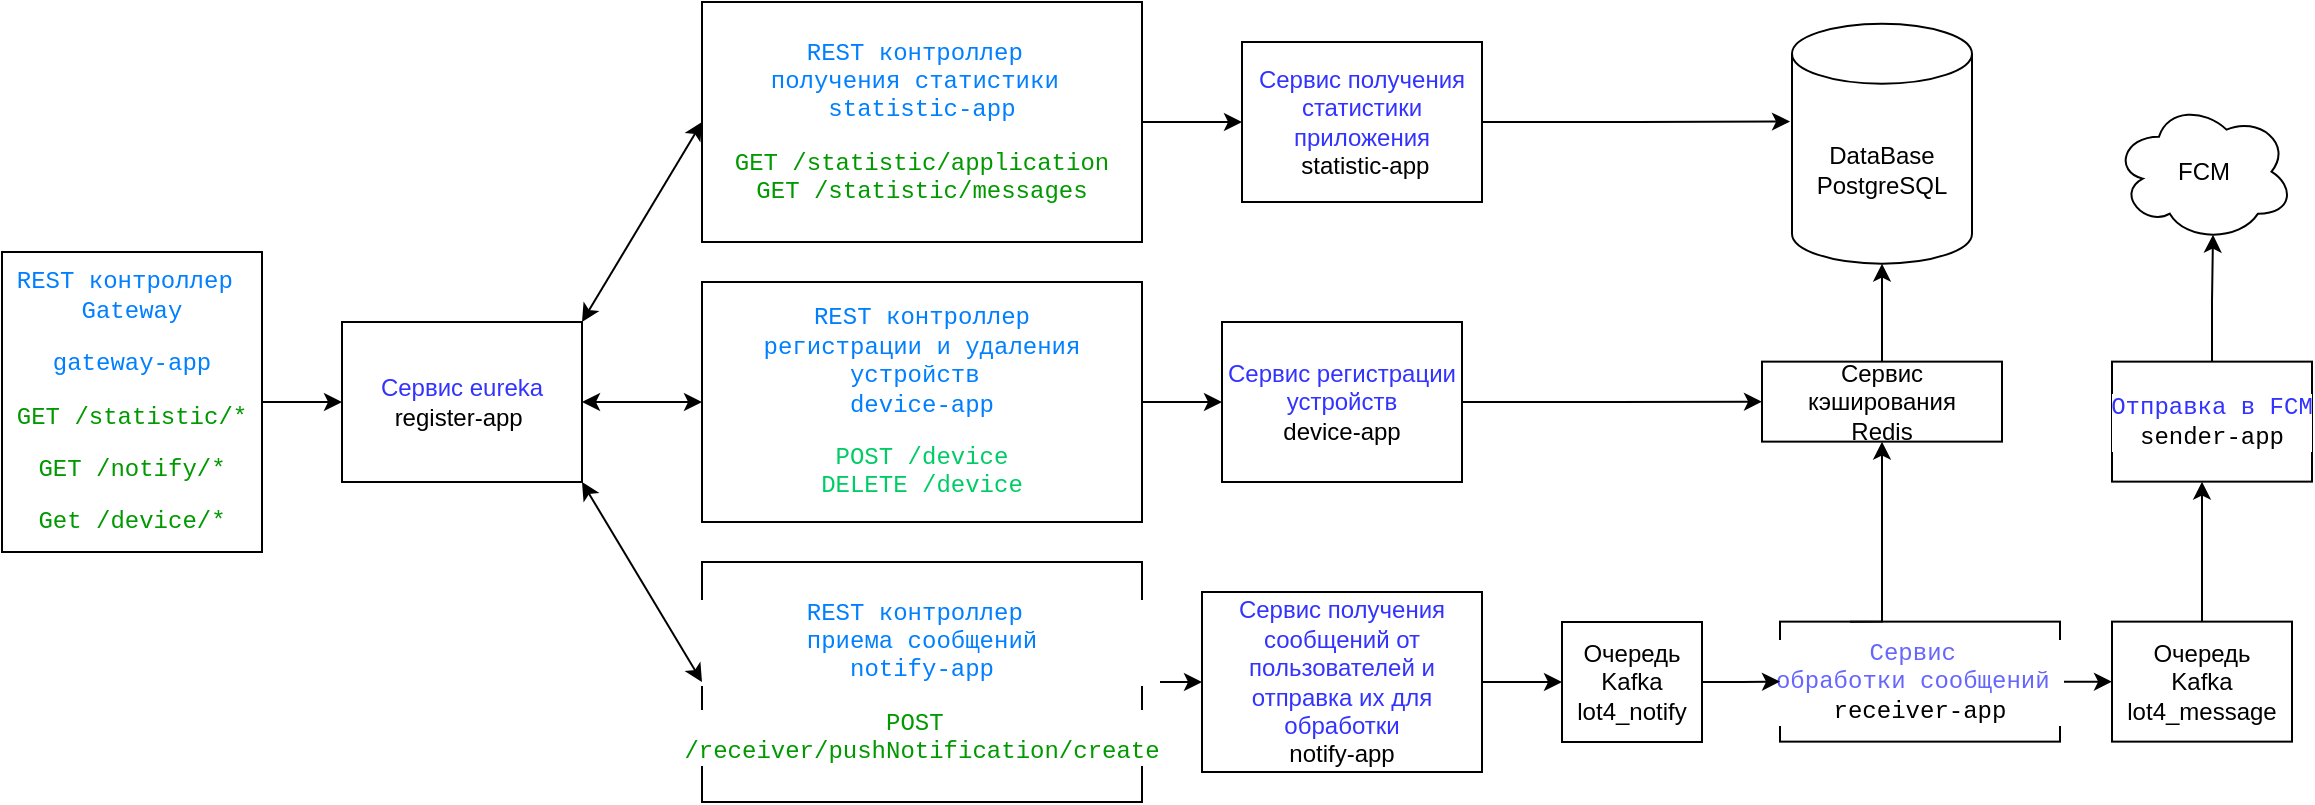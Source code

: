 <mxfile version="14.6.7" type="device"><diagram id="zj5fAGoZdOq80Qvob-hJ" name="Page-1"><mxGraphModel dx="1808" dy="493" grid="1" gridSize="10" guides="1" tooltips="1" connect="1" arrows="1" fold="1" page="1" pageScale="1" pageWidth="827" pageHeight="1169" math="0" shadow="0"><root><mxCell id="0"/><mxCell id="1" parent="0"/><mxCell id="uxsFc1gbScg4FwBdHn-9-20" style="edgeStyle=orthogonalEdgeStyle;rounded=0;orthogonalLoop=1;jettySize=auto;html=1;exitX=1;exitY=0.5;exitDx=0;exitDy=0;entryX=0;entryY=0.5;entryDx=0;entryDy=0;" parent="1" source="Y20BvaS0R0e5gFIZP9N3-3" target="uxsFc1gbScg4FwBdHn-9-8" edge="1"><mxGeometry relative="1" as="geometry"/></mxCell><mxCell id="Y20BvaS0R0e5gFIZP9N3-3" value="&lt;pre style=&quot;background-color: rgb(255 , 255 , 255) ; font-family: &amp;#34;liberation mono&amp;#34; , monospace&quot;&gt;&lt;font color=&quot;#007fff&quot;&gt;REST контроллер&lt;br&gt;регистрации и удаления&lt;br&gt;устройств &lt;br&gt;device-app&lt;/font&gt;&lt;/pre&gt;&lt;pre style=&quot;background-color: rgb(255 , 255 , 255) ; font-family: &amp;#34;liberation mono&amp;#34; , monospace&quot;&gt;&lt;pre style=&quot;font-family: &amp;#34;liberation mono&amp;#34; , monospace&quot;&gt;&lt;font color=&quot;#00cc66&quot;&gt;POST /device&lt;br/&gt;DELETE /device&lt;/font&gt;&lt;/pre&gt;&lt;/pre&gt;" style="rounded=0;whiteSpace=wrap;html=1;" parent="1" vertex="1"><mxGeometry x="-300" y="180" width="220" height="120" as="geometry"/></mxCell><mxCell id="uxsFc1gbScg4FwBdHn-9-11" style="edgeStyle=orthogonalEdgeStyle;rounded=0;orthogonalLoop=1;jettySize=auto;html=1;exitX=1;exitY=0.5;exitDx=0;exitDy=0;entryX=0;entryY=0.5;entryDx=0;entryDy=0;" parent="1" source="Y20BvaS0R0e5gFIZP9N3-4" target="Y20BvaS0R0e5gFIZP9N3-15" edge="1"><mxGeometry relative="1" as="geometry"/></mxCell><mxCell id="Y20BvaS0R0e5gFIZP9N3-4" value="&lt;pre style=&quot;background-color: rgb(255 , 255 , 255) ; font-family: &amp;#34;liberation mono&amp;#34; , monospace&quot;&gt;&lt;font color=&quot;#6666ff&quot;&gt;Сервис &lt;br&gt;обработки сообщений&lt;/font&gt;&lt;font color=&quot;#007fff&quot;&gt; &lt;br&gt;&lt;/font&gt;receiver-app&lt;/pre&gt;" style="rounded=0;whiteSpace=wrap;html=1;" parent="1" vertex="1"><mxGeometry x="239" y="349.82" width="140" height="60" as="geometry"/></mxCell><mxCell id="Y20BvaS0R0e5gFIZP9N3-5" value="DataBase&lt;br&gt;PostgreSQL" style="shape=cylinder3;whiteSpace=wrap;html=1;boundedLbl=1;backgroundOutline=1;size=15;" parent="1" vertex="1"><mxGeometry x="245" y="50.82" width="90" height="120" as="geometry"/></mxCell><mxCell id="uxsFc1gbScg4FwBdHn-9-12" style="edgeStyle=orthogonalEdgeStyle;rounded=0;orthogonalLoop=1;jettySize=auto;html=1;exitX=0.5;exitY=0;exitDx=0;exitDy=0;" parent="1" source="Y20BvaS0R0e5gFIZP9N3-15" target="Y20BvaS0R0e5gFIZP9N3-18" edge="1"><mxGeometry relative="1" as="geometry"><Array as="points"><mxPoint x="450" y="299.82"/><mxPoint x="450" y="299.82"/></Array></mxGeometry></mxCell><mxCell id="Y20BvaS0R0e5gFIZP9N3-15" value="Очередь&lt;br&gt;Kafka&lt;br&gt;lot4_message" style="rounded=0;whiteSpace=wrap;html=1;" parent="1" vertex="1"><mxGeometry x="405" y="349.82" width="90" height="60" as="geometry"/></mxCell><mxCell id="Y20BvaS0R0e5gFIZP9N3-17" value="FCM" style="ellipse;shape=cloud;whiteSpace=wrap;html=1;" parent="1" vertex="1"><mxGeometry x="406" y="89.82" width="90" height="70" as="geometry"/></mxCell><mxCell id="Tj9OIqm8HaB0q8Dp2nBr-12" style="edgeStyle=orthogonalEdgeStyle;rounded=0;orthogonalLoop=1;jettySize=auto;html=1;exitX=0.5;exitY=0;exitDx=0;exitDy=0;entryX=0.55;entryY=0.95;entryDx=0;entryDy=0;entryPerimeter=0;" edge="1" parent="1" source="Y20BvaS0R0e5gFIZP9N3-18" target="Y20BvaS0R0e5gFIZP9N3-17"><mxGeometry relative="1" as="geometry"/></mxCell><mxCell id="Y20BvaS0R0e5gFIZP9N3-18" value="&lt;pre style=&quot;background-color: rgb(255 , 255 , 255) ; font-family: &amp;#34;liberation mono&amp;#34; , monospace&quot;&gt;&lt;font color=&quot;#3333ff&quot;&gt;Отправка в FCM&lt;/font&gt;&lt;font color=&quot;#006dcc&quot;&gt;&lt;br&gt;&lt;/font&gt;sender-app&lt;/pre&gt;" style="rounded=0;whiteSpace=wrap;html=1;" parent="1" vertex="1"><mxGeometry x="405" y="219.82" width="100" height="60" as="geometry"/></mxCell><mxCell id="uxsFc1gbScg4FwBdHn-9-21" style="edgeStyle=orthogonalEdgeStyle;rounded=0;orthogonalLoop=1;jettySize=auto;html=1;exitX=0.5;exitY=0;exitDx=0;exitDy=0;" parent="1" source="Y20BvaS0R0e5gFIZP9N3-22" target="uxsFc1gbScg4FwBdHn-9-9" edge="1"><mxGeometry relative="1" as="geometry"/></mxCell><mxCell id="Y20BvaS0R0e5gFIZP9N3-22" value="&lt;pre style=&quot;background-color: rgb(255 , 255 , 255) ; font-family: &amp;#34;liberation mono&amp;#34; , monospace&quot;&gt;&lt;font color=&quot;#007fff&quot;&gt;REST контроллер &lt;br&gt;получения статистики &lt;br&gt;statistic-app&lt;/font&gt;&lt;/pre&gt;&lt;pre style=&quot;background-color: rgb(255 , 255 , 255) ; font-family: &amp;#34;liberation mono&amp;#34; , monospace&quot;&gt;&lt;font color=&quot;#009900&quot;&gt;GET /statistic/application&lt;br/&gt;&lt;font style=&quot;white-space: normal&quot;&gt;GET &lt;/font&gt;&lt;span style=&quot;white-space: normal&quot;&gt;/statistic/messages&lt;/span&gt;&lt;/font&gt;&lt;/pre&gt;" style="rounded=0;whiteSpace=wrap;html=1;direction=south;" parent="1" vertex="1"><mxGeometry x="-300" y="40" width="220" height="120" as="geometry"/></mxCell><mxCell id="uxsFc1gbScg4FwBdHn-9-22" style="edgeStyle=orthogonalEdgeStyle;rounded=0;orthogonalLoop=1;jettySize=auto;html=1;exitX=0.5;exitY=0;exitDx=0;exitDy=0;entryX=0;entryY=0.5;entryDx=0;entryDy=0;" parent="1" source="NFTKWh8YmC8A1_8MNi0C-4" target="uxsFc1gbScg4FwBdHn-9-4" edge="1"><mxGeometry relative="1" as="geometry"/></mxCell><mxCell id="NFTKWh8YmC8A1_8MNi0C-4" value="&lt;pre style=&quot;background-color: rgb(255 , 255 , 255) ; font-family: &amp;#34;liberation mono&amp;#34; , monospace&quot;&gt;&lt;font color=&quot;#007fff&quot;&gt;REST контроллер &lt;br&gt;приема сообщений&lt;br&gt;notify-app&lt;/font&gt;&lt;/pre&gt;&lt;pre style=&quot;background-color: rgb(255 , 255 , 255) ; font-family: &amp;#34;liberation mono&amp;#34; , monospace&quot;&gt;&lt;font color=&quot;#009900&quot;&gt;POST &lt;br&gt;/receiver/pushNotification/create&lt;/font&gt;&lt;/pre&gt;" style="rounded=0;whiteSpace=wrap;html=1;direction=south;" parent="1" vertex="1"><mxGeometry x="-300" y="320" width="220" height="120" as="geometry"/></mxCell><mxCell id="Tj9OIqm8HaB0q8Dp2nBr-16" style="edgeStyle=orthogonalEdgeStyle;rounded=0;orthogonalLoop=1;jettySize=auto;html=1;exitX=1;exitY=0.5;exitDx=0;exitDy=0;" edge="1" parent="1" source="NFTKWh8YmC8A1_8MNi0C-5" target="Y20BvaS0R0e5gFIZP9N3-4"><mxGeometry relative="1" as="geometry"/></mxCell><mxCell id="NFTKWh8YmC8A1_8MNi0C-5" value="Очередь&lt;br&gt;Kafka&lt;br&gt;lot4_notify" style="rounded=0;whiteSpace=wrap;html=1;" parent="1" vertex="1"><mxGeometry x="130" y="350" width="70" height="60" as="geometry"/></mxCell><mxCell id="uxsFc1gbScg4FwBdHn-9-23" style="edgeStyle=orthogonalEdgeStyle;rounded=0;orthogonalLoop=1;jettySize=auto;html=1;exitX=1;exitY=0.5;exitDx=0;exitDy=0;entryX=0;entryY=0.5;entryDx=0;entryDy=0;" parent="1" source="uxsFc1gbScg4FwBdHn-9-4" target="NFTKWh8YmC8A1_8MNi0C-5" edge="1"><mxGeometry relative="1" as="geometry"/></mxCell><mxCell id="uxsFc1gbScg4FwBdHn-9-4" value="&lt;font color=&quot;#3333ff&quot;&gt;Сервис получения сообщений от пользователей и отправка их для обработки&lt;/font&gt;&lt;br&gt;notify-app" style="rounded=0;whiteSpace=wrap;html=1;" parent="1" vertex="1"><mxGeometry x="-50" y="335" width="140" height="90" as="geometry"/></mxCell><mxCell id="uxsFc1gbScg4FwBdHn-9-7" style="edgeStyle=orthogonalEdgeStyle;rounded=0;orthogonalLoop=1;jettySize=auto;html=1;exitX=0.5;exitY=1;exitDx=0;exitDy=0;" parent="1" source="Y20BvaS0R0e5gFIZP9N3-4" target="Y20BvaS0R0e5gFIZP9N3-4" edge="1"><mxGeometry relative="1" as="geometry"/></mxCell><mxCell id="Tj9OIqm8HaB0q8Dp2nBr-3" style="edgeStyle=orthogonalEdgeStyle;rounded=0;orthogonalLoop=1;jettySize=auto;html=1;exitX=1;exitY=0.5;exitDx=0;exitDy=0;entryX=0;entryY=0.5;entryDx=0;entryDy=0;" edge="1" parent="1" source="uxsFc1gbScg4FwBdHn-9-8" target="sTjbJ40Gkq81LwSuKW8Q-1"><mxGeometry relative="1" as="geometry"/></mxCell><mxCell id="uxsFc1gbScg4FwBdHn-9-8" value="&lt;font color=&quot;#3333ff&quot;&gt;Сервис регистрации устройств&lt;/font&gt;&lt;br&gt;device-app" style="rounded=0;whiteSpace=wrap;html=1;" parent="1" vertex="1"><mxGeometry x="-40" y="200" width="120" height="80" as="geometry"/></mxCell><mxCell id="Tj9OIqm8HaB0q8Dp2nBr-2" style="edgeStyle=orthogonalEdgeStyle;rounded=0;orthogonalLoop=1;jettySize=auto;html=1;exitX=1;exitY=0.5;exitDx=0;exitDy=0;entryX=-0.011;entryY=0.408;entryDx=0;entryDy=0;entryPerimeter=0;" edge="1" parent="1" source="uxsFc1gbScg4FwBdHn-9-9" target="Y20BvaS0R0e5gFIZP9N3-5"><mxGeometry relative="1" as="geometry"/></mxCell><mxCell id="uxsFc1gbScg4FwBdHn-9-9" value="&lt;font color=&quot;#3333ff&quot;&gt;Сервис получения статистики приложения&lt;br&gt;&lt;/font&gt;&amp;nbsp;statistic-app" style="rounded=0;whiteSpace=wrap;html=1;" parent="1" vertex="1"><mxGeometry x="-30" y="60" width="120" height="80" as="geometry"/></mxCell><mxCell id="sTjbJ40Gkq81LwSuKW8Q-2" value="" style="edgeStyle=orthogonalEdgeStyle;rounded=0;orthogonalLoop=1;jettySize=auto;html=1;startArrow=classic;startFill=1;endArrow=none;endFill=0;entryX=0.25;entryY=0;entryDx=0;entryDy=0;" parent="1" source="sTjbJ40Gkq81LwSuKW8Q-1" target="Y20BvaS0R0e5gFIZP9N3-4" edge="1"><mxGeometry relative="1" as="geometry"><mxPoint x="280" y="279.82" as="targetPoint"/><Array as="points"><mxPoint x="290" y="349.82"/></Array></mxGeometry></mxCell><mxCell id="sTjbJ40Gkq81LwSuKW8Q-3" value="" style="edgeStyle=orthogonalEdgeStyle;rounded=0;orthogonalLoop=1;jettySize=auto;html=1;" parent="1" source="sTjbJ40Gkq81LwSuKW8Q-1" edge="1"><mxGeometry relative="1" as="geometry"><mxPoint x="290" y="170.82" as="targetPoint"/></mxGeometry></mxCell><mxCell id="sTjbJ40Gkq81LwSuKW8Q-1" value="Сервис кэширования &lt;br&gt;Redis" style="rounded=0;whiteSpace=wrap;html=1;" parent="1" vertex="1"><mxGeometry x="230" y="219.82" width="120" height="40" as="geometry"/></mxCell><mxCell id="Tj9OIqm8HaB0q8Dp2nBr-10" style="edgeStyle=orthogonalEdgeStyle;rounded=0;orthogonalLoop=1;jettySize=auto;html=1;exitX=0.5;exitY=0;exitDx=0;exitDy=0;entryX=0;entryY=0.5;entryDx=0;entryDy=0;" edge="1" parent="1" source="Tj9OIqm8HaB0q8Dp2nBr-4" target="Tj9OIqm8HaB0q8Dp2nBr-8"><mxGeometry relative="1" as="geometry"/></mxCell><mxCell id="Tj9OIqm8HaB0q8Dp2nBr-4" value="&lt;pre style=&quot;background-color: rgb(255 , 255 , 255) ; font-family: &amp;#34;liberation mono&amp;#34; , monospace&quot;&gt;&lt;font color=&quot;#007fff&quot;&gt;REST контроллер &lt;br&gt;Gateway&lt;/font&gt;&lt;/pre&gt;&lt;pre style=&quot;background-color: rgb(255 , 255 , 255) ; font-family: &amp;#34;liberation mono&amp;#34; , monospace&quot;&gt;&lt;font color=&quot;#007fff&quot;&gt;gateway-app&lt;/font&gt;&lt;/pre&gt;&lt;pre style=&quot;background-color: rgb(255 , 255 , 255) ; font-family: &amp;#34;liberation mono&amp;#34; , monospace&quot;&gt;&lt;font color=&quot;#009900&quot;&gt;GET /statistic/*&lt;/font&gt;&lt;/pre&gt;&lt;pre style=&quot;background-color: rgb(255 , 255 , 255) ; font-family: &amp;#34;liberation mono&amp;#34; , monospace&quot;&gt;&lt;font color=&quot;#009900&quot;&gt;&lt;font style=&quot;white-space: normal&quot;&gt;GET &lt;/font&gt;&lt;span style=&quot;white-space: normal&quot;&gt;/notify/*&lt;/span&gt;&lt;/font&gt;&lt;/pre&gt;&lt;pre style=&quot;background-color: rgb(255 , 255 , 255) ; font-family: &amp;#34;liberation mono&amp;#34; , monospace&quot;&gt;&lt;font color=&quot;#009900&quot;&gt;&lt;span style=&quot;white-space: normal&quot;&gt;Get /device/*&lt;/span&gt;&lt;/font&gt;&lt;/pre&gt;" style="rounded=0;whiteSpace=wrap;html=1;direction=south;" vertex="1" parent="1"><mxGeometry x="-650" y="165" width="130" height="150" as="geometry"/></mxCell><mxCell id="Tj9OIqm8HaB0q8Dp2nBr-5" value="" style="endArrow=classic;startArrow=classic;html=1;exitX=1;exitY=0;exitDx=0;exitDy=0;entryX=0.5;entryY=1;entryDx=0;entryDy=0;" edge="1" parent="1" source="Tj9OIqm8HaB0q8Dp2nBr-8" target="Y20BvaS0R0e5gFIZP9N3-22"><mxGeometry width="50" height="50" relative="1" as="geometry"><mxPoint x="-390" y="240" as="sourcePoint"/><mxPoint x="-340" y="190" as="targetPoint"/></mxGeometry></mxCell><mxCell id="Tj9OIqm8HaB0q8Dp2nBr-7" value="" style="endArrow=classic;startArrow=classic;html=1;entryX=0.5;entryY=1;entryDx=0;entryDy=0;exitX=1;exitY=1;exitDx=0;exitDy=0;" edge="1" parent="1" source="Tj9OIqm8HaB0q8Dp2nBr-8" target="NFTKWh8YmC8A1_8MNi0C-4"><mxGeometry width="50" height="50" relative="1" as="geometry"><mxPoint x="-390" y="240" as="sourcePoint"/><mxPoint x="-340" y="190" as="targetPoint"/></mxGeometry></mxCell><mxCell id="Tj9OIqm8HaB0q8Dp2nBr-8" value="&lt;font color=&quot;#3333ff&quot;&gt;Сервис&amp;nbsp;eureka&lt;/font&gt;&lt;br&gt;register-app&lt;font color=&quot;#3333ff&quot;&gt;&amp;nbsp;&lt;/font&gt;" style="rounded=0;whiteSpace=wrap;html=1;" vertex="1" parent="1"><mxGeometry x="-480" y="200" width="120" height="80" as="geometry"/></mxCell><mxCell id="Tj9OIqm8HaB0q8Dp2nBr-11" value="" style="endArrow=classic;startArrow=classic;html=1;exitX=1;exitY=0.5;exitDx=0;exitDy=0;entryX=0;entryY=0.5;entryDx=0;entryDy=0;" edge="1" parent="1" source="Tj9OIqm8HaB0q8Dp2nBr-8" target="Y20BvaS0R0e5gFIZP9N3-3"><mxGeometry width="50" height="50" relative="1" as="geometry"><mxPoint x="-80" y="290" as="sourcePoint"/><mxPoint x="-30" y="240" as="targetPoint"/></mxGeometry></mxCell></root></mxGraphModel></diagram></mxfile>